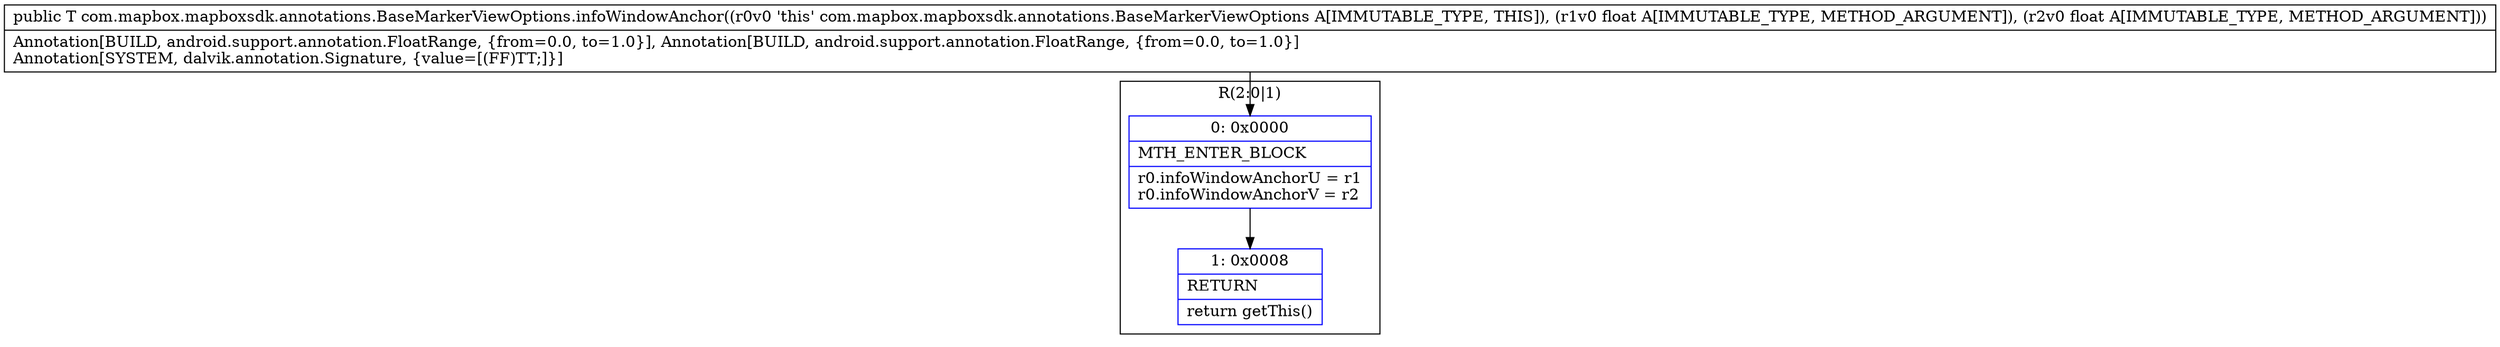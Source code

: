 digraph "CFG forcom.mapbox.mapboxsdk.annotations.BaseMarkerViewOptions.infoWindowAnchor(FF)Lcom\/mapbox\/mapboxsdk\/annotations\/BaseMarkerViewOptions;" {
subgraph cluster_Region_898328675 {
label = "R(2:0|1)";
node [shape=record,color=blue];
Node_0 [shape=record,label="{0\:\ 0x0000|MTH_ENTER_BLOCK\l|r0.infoWindowAnchorU = r1\lr0.infoWindowAnchorV = r2\l}"];
Node_1 [shape=record,label="{1\:\ 0x0008|RETURN\l|return getThis()\l}"];
}
MethodNode[shape=record,label="{public T com.mapbox.mapboxsdk.annotations.BaseMarkerViewOptions.infoWindowAnchor((r0v0 'this' com.mapbox.mapboxsdk.annotations.BaseMarkerViewOptions A[IMMUTABLE_TYPE, THIS]), (r1v0 float A[IMMUTABLE_TYPE, METHOD_ARGUMENT]), (r2v0 float A[IMMUTABLE_TYPE, METHOD_ARGUMENT]))  | Annotation[BUILD, android.support.annotation.FloatRange, \{from=0.0, to=1.0\}], Annotation[BUILD, android.support.annotation.FloatRange, \{from=0.0, to=1.0\}]\lAnnotation[SYSTEM, dalvik.annotation.Signature, \{value=[(FF)TT;]\}]\l}"];
MethodNode -> Node_0;
Node_0 -> Node_1;
}

